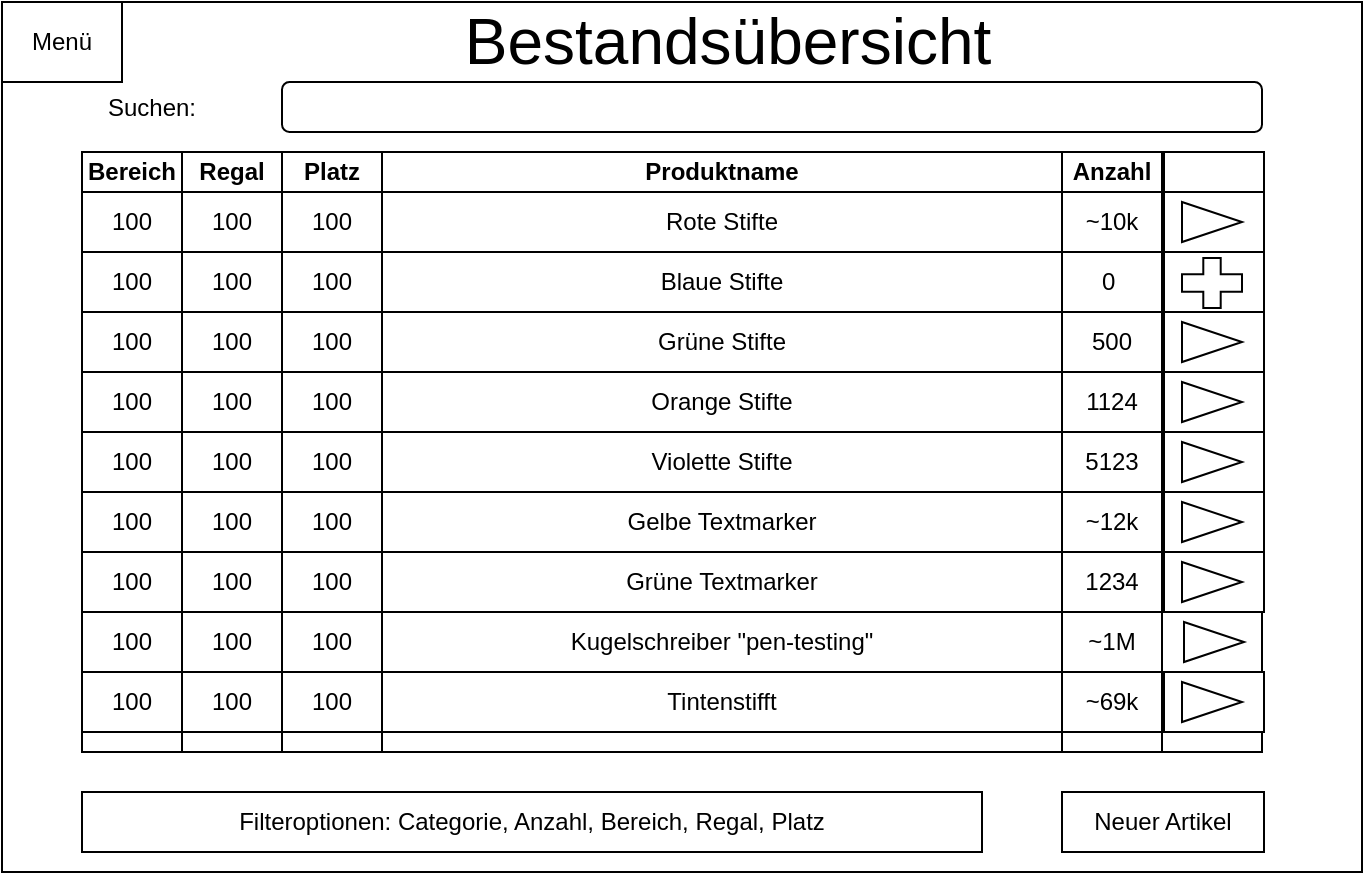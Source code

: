 <mxfile version="12.1.7" type="device" pages="1"><diagram id="zPXy7ZJ7j5uoaM0zwPOt" name="Page-1"><mxGraphModel dx="1072" dy="792" grid="1" gridSize="10" guides="1" tooltips="1" connect="1" arrows="1" fold="1" page="1" pageScale="1" pageWidth="827" pageHeight="1169" math="0" shadow="0"><root><mxCell id="0"/><mxCell id="1" parent="0"/><mxCell id="Kj6vCJWp0SXtGwJfDVSz-1" value="" style="rounded=0;whiteSpace=wrap;html=1;" parent="1" vertex="1"><mxGeometry x="50" y="155" width="680" height="435" as="geometry"/></mxCell><mxCell id="Kj6vCJWp0SXtGwJfDVSz-2" value="" style="rounded=0;whiteSpace=wrap;html=1;" parent="1" vertex="1"><mxGeometry x="90" y="250" width="590" height="280" as="geometry"/></mxCell><mxCell id="Kj6vCJWp0SXtGwJfDVSz-4" value="&lt;font style=&quot;font-size: 32px&quot;&gt;Bestandsübersicht&lt;/font&gt;" style="text;html=1;strokeColor=none;fillColor=none;align=center;verticalAlign=middle;whiteSpace=wrap;rounded=0;" parent="1" vertex="1"><mxGeometry x="263" y="155" width="300" height="40" as="geometry"/></mxCell><mxCell id="Kj6vCJWp0SXtGwJfDVSz-8" value="100" style="rounded=0;whiteSpace=wrap;html=1;" parent="1" vertex="1"><mxGeometry x="90" y="250" width="50" height="30" as="geometry"/></mxCell><mxCell id="Kj6vCJWp0SXtGwJfDVSz-9" value="100" style="rounded=0;whiteSpace=wrap;html=1;" parent="1" vertex="1"><mxGeometry x="190" y="250" width="50" height="30" as="geometry"/></mxCell><mxCell id="Kj6vCJWp0SXtGwJfDVSz-10" value="100" style="rounded=0;whiteSpace=wrap;html=1;" parent="1" vertex="1"><mxGeometry x="140" y="250" width="50" height="30" as="geometry"/></mxCell><mxCell id="Kj6vCJWp0SXtGwJfDVSz-11" value="Bereich" style="rounded=0;whiteSpace=wrap;html=1;fontStyle=1" parent="1" vertex="1"><mxGeometry x="90" y="230" width="50" height="20" as="geometry"/></mxCell><mxCell id="Kj6vCJWp0SXtGwJfDVSz-12" value="Rote Stifte" style="rounded=0;whiteSpace=wrap;html=1;" parent="1" vertex="1"><mxGeometry x="240" y="250" width="340" height="30" as="geometry"/></mxCell><mxCell id="Kj6vCJWp0SXtGwJfDVSz-13" value="" style="rounded=0;whiteSpace=wrap;html=1;" parent="1" vertex="1"><mxGeometry x="631" y="250" width="50" height="30" as="geometry"/></mxCell><mxCell id="Kj6vCJWp0SXtGwJfDVSz-14" value="" style="triangle;whiteSpace=wrap;html=1;" parent="1" vertex="1"><mxGeometry x="640" y="255" width="30" height="20" as="geometry"/></mxCell><mxCell id="Kj6vCJWp0SXtGwJfDVSz-23" value="~10k" style="rounded=0;whiteSpace=wrap;html=1;" parent="1" vertex="1"><mxGeometry x="580" y="250" width="50" height="30" as="geometry"/></mxCell><mxCell id="Kj6vCJWp0SXtGwJfDVSz-24" value="Regal" style="rounded=0;whiteSpace=wrap;html=1;fontStyle=1" parent="1" vertex="1"><mxGeometry x="140" y="230" width="50" height="20" as="geometry"/></mxCell><mxCell id="Kj6vCJWp0SXtGwJfDVSz-25" value="Produktname" style="rounded=0;whiteSpace=wrap;html=1;fontStyle=1" parent="1" vertex="1"><mxGeometry x="240" y="230" width="340" height="20" as="geometry"/></mxCell><mxCell id="Kj6vCJWp0SXtGwJfDVSz-26" value="Platz" style="rounded=0;whiteSpace=wrap;html=1;fontStyle=1" parent="1" vertex="1"><mxGeometry x="190" y="230" width="50" height="20" as="geometry"/></mxCell><mxCell id="Kj6vCJWp0SXtGwJfDVSz-27" value="Anzahl" style="rounded=0;whiteSpace=wrap;html=1;fontStyle=1" parent="1" vertex="1"><mxGeometry x="580" y="230" width="50" height="20" as="geometry"/></mxCell><mxCell id="Kj6vCJWp0SXtGwJfDVSz-28" value="" style="rounded=0;whiteSpace=wrap;html=1;fontStyle=1" parent="1" vertex="1"><mxGeometry x="631" y="230" width="50" height="20" as="geometry"/></mxCell><mxCell id="Kj6vCJWp0SXtGwJfDVSz-30" value="100" style="rounded=0;whiteSpace=wrap;html=1;" parent="1" vertex="1"><mxGeometry x="90" y="280" width="50" height="30" as="geometry"/></mxCell><mxCell id="Kj6vCJWp0SXtGwJfDVSz-31" value="100" style="rounded=0;whiteSpace=wrap;html=1;" parent="1" vertex="1"><mxGeometry x="190" y="280" width="50" height="30" as="geometry"/></mxCell><mxCell id="Kj6vCJWp0SXtGwJfDVSz-32" value="100" style="rounded=0;whiteSpace=wrap;html=1;" parent="1" vertex="1"><mxGeometry x="140" y="280" width="50" height="30" as="geometry"/></mxCell><mxCell id="Kj6vCJWp0SXtGwJfDVSz-33" value="Blaue Stifte" style="rounded=0;whiteSpace=wrap;html=1;" parent="1" vertex="1"><mxGeometry x="240" y="280" width="340" height="30" as="geometry"/></mxCell><mxCell id="Kj6vCJWp0SXtGwJfDVSz-34" value="" style="rounded=0;whiteSpace=wrap;html=1;" parent="1" vertex="1"><mxGeometry x="631" y="280" width="50" height="30" as="geometry"/></mxCell><mxCell id="Kj6vCJWp0SXtGwJfDVSz-36" value="0&amp;nbsp;" style="rounded=0;whiteSpace=wrap;html=1;" parent="1" vertex="1"><mxGeometry x="580" y="280" width="50" height="30" as="geometry"/></mxCell><mxCell id="Kj6vCJWp0SXtGwJfDVSz-37" value="100" style="rounded=0;whiteSpace=wrap;html=1;" parent="1" vertex="1"><mxGeometry x="90" y="310" width="50" height="30" as="geometry"/></mxCell><mxCell id="Kj6vCJWp0SXtGwJfDVSz-38" value="100" style="rounded=0;whiteSpace=wrap;html=1;" parent="1" vertex="1"><mxGeometry x="190" y="310" width="50" height="30" as="geometry"/></mxCell><mxCell id="Kj6vCJWp0SXtGwJfDVSz-39" value="100" style="rounded=0;whiteSpace=wrap;html=1;" parent="1" vertex="1"><mxGeometry x="140" y="310" width="50" height="30" as="geometry"/></mxCell><mxCell id="Kj6vCJWp0SXtGwJfDVSz-40" value="Grüne Stifte" style="rounded=0;whiteSpace=wrap;html=1;" parent="1" vertex="1"><mxGeometry x="240" y="310" width="340" height="30" as="geometry"/></mxCell><mxCell id="Kj6vCJWp0SXtGwJfDVSz-41" value="" style="rounded=0;whiteSpace=wrap;html=1;" parent="1" vertex="1"><mxGeometry x="631" y="310" width="50" height="30" as="geometry"/></mxCell><mxCell id="Kj6vCJWp0SXtGwJfDVSz-42" value="" style="triangle;whiteSpace=wrap;html=1;" parent="1" vertex="1"><mxGeometry x="640" y="315" width="30" height="20" as="geometry"/></mxCell><mxCell id="Kj6vCJWp0SXtGwJfDVSz-43" value="500" style="rounded=0;whiteSpace=wrap;html=1;" parent="1" vertex="1"><mxGeometry x="580" y="310" width="50" height="30" as="geometry"/></mxCell><mxCell id="Kj6vCJWp0SXtGwJfDVSz-44" value="100" style="rounded=0;whiteSpace=wrap;html=1;" parent="1" vertex="1"><mxGeometry x="90" y="340" width="50" height="30" as="geometry"/></mxCell><mxCell id="Kj6vCJWp0SXtGwJfDVSz-45" value="100" style="rounded=0;whiteSpace=wrap;html=1;" parent="1" vertex="1"><mxGeometry x="190" y="340" width="50" height="30" as="geometry"/></mxCell><mxCell id="Kj6vCJWp0SXtGwJfDVSz-46" value="100" style="rounded=0;whiteSpace=wrap;html=1;" parent="1" vertex="1"><mxGeometry x="140" y="340" width="50" height="30" as="geometry"/></mxCell><mxCell id="Kj6vCJWp0SXtGwJfDVSz-47" value="Orange Stifte" style="rounded=0;whiteSpace=wrap;html=1;" parent="1" vertex="1"><mxGeometry x="240" y="340" width="340" height="30" as="geometry"/></mxCell><mxCell id="Kj6vCJWp0SXtGwJfDVSz-48" value="" style="rounded=0;whiteSpace=wrap;html=1;" parent="1" vertex="1"><mxGeometry x="631" y="340" width="50" height="30" as="geometry"/></mxCell><mxCell id="Kj6vCJWp0SXtGwJfDVSz-49" value="" style="triangle;whiteSpace=wrap;html=1;" parent="1" vertex="1"><mxGeometry x="640" y="345" width="30" height="20" as="geometry"/></mxCell><mxCell id="Kj6vCJWp0SXtGwJfDVSz-50" value="1124" style="rounded=0;whiteSpace=wrap;html=1;" parent="1" vertex="1"><mxGeometry x="580" y="340" width="50" height="30" as="geometry"/></mxCell><mxCell id="Kj6vCJWp0SXtGwJfDVSz-65" value="100" style="rounded=0;whiteSpace=wrap;html=1;" parent="1" vertex="1"><mxGeometry x="90" y="370" width="50" height="30" as="geometry"/></mxCell><mxCell id="Kj6vCJWp0SXtGwJfDVSz-66" value="100" style="rounded=0;whiteSpace=wrap;html=1;" parent="1" vertex="1"><mxGeometry x="190" y="370" width="50" height="30" as="geometry"/></mxCell><mxCell id="Kj6vCJWp0SXtGwJfDVSz-67" value="100" style="rounded=0;whiteSpace=wrap;html=1;" parent="1" vertex="1"><mxGeometry x="140" y="370" width="50" height="30" as="geometry"/></mxCell><mxCell id="Kj6vCJWp0SXtGwJfDVSz-68" value="Violette Stifte" style="rounded=0;whiteSpace=wrap;html=1;" parent="1" vertex="1"><mxGeometry x="240" y="370" width="340" height="30" as="geometry"/></mxCell><mxCell id="Kj6vCJWp0SXtGwJfDVSz-69" value="" style="rounded=0;whiteSpace=wrap;html=1;" parent="1" vertex="1"><mxGeometry x="631" y="370" width="50" height="30" as="geometry"/></mxCell><mxCell id="Kj6vCJWp0SXtGwJfDVSz-70" value="" style="triangle;whiteSpace=wrap;html=1;" parent="1" vertex="1"><mxGeometry x="640" y="375" width="30" height="20" as="geometry"/></mxCell><mxCell id="Kj6vCJWp0SXtGwJfDVSz-71" value="5123" style="rounded=0;whiteSpace=wrap;html=1;" parent="1" vertex="1"><mxGeometry x="580" y="370" width="50" height="30" as="geometry"/></mxCell><mxCell id="Kj6vCJWp0SXtGwJfDVSz-72" value="100" style="rounded=0;whiteSpace=wrap;html=1;" parent="1" vertex="1"><mxGeometry x="90" y="400" width="50" height="30" as="geometry"/></mxCell><mxCell id="Kj6vCJWp0SXtGwJfDVSz-73" value="100" style="rounded=0;whiteSpace=wrap;html=1;" parent="1" vertex="1"><mxGeometry x="190" y="400" width="50" height="30" as="geometry"/></mxCell><mxCell id="Kj6vCJWp0SXtGwJfDVSz-74" value="100" style="rounded=0;whiteSpace=wrap;html=1;" parent="1" vertex="1"><mxGeometry x="140" y="400" width="50" height="30" as="geometry"/></mxCell><mxCell id="Kj6vCJWp0SXtGwJfDVSz-75" value="Gelbe Textmarker" style="rounded=0;whiteSpace=wrap;html=1;" parent="1" vertex="1"><mxGeometry x="240" y="400" width="340" height="30" as="geometry"/></mxCell><mxCell id="Kj6vCJWp0SXtGwJfDVSz-76" value="" style="rounded=0;whiteSpace=wrap;html=1;" parent="1" vertex="1"><mxGeometry x="631" y="400" width="50" height="30" as="geometry"/></mxCell><mxCell id="Kj6vCJWp0SXtGwJfDVSz-77" value="" style="triangle;whiteSpace=wrap;html=1;" parent="1" vertex="1"><mxGeometry x="640" y="405" width="30" height="20" as="geometry"/></mxCell><mxCell id="Kj6vCJWp0SXtGwJfDVSz-78" value="~12k" style="rounded=0;whiteSpace=wrap;html=1;" parent="1" vertex="1"><mxGeometry x="580" y="400" width="50" height="30" as="geometry"/></mxCell><mxCell id="Kj6vCJWp0SXtGwJfDVSz-79" value="100" style="rounded=0;whiteSpace=wrap;html=1;" parent="1" vertex="1"><mxGeometry x="90" y="430" width="50" height="30" as="geometry"/></mxCell><mxCell id="Kj6vCJWp0SXtGwJfDVSz-80" value="100" style="rounded=0;whiteSpace=wrap;html=1;" parent="1" vertex="1"><mxGeometry x="190" y="430" width="50" height="30" as="geometry"/></mxCell><mxCell id="Kj6vCJWp0SXtGwJfDVSz-81" value="100" style="rounded=0;whiteSpace=wrap;html=1;" parent="1" vertex="1"><mxGeometry x="140" y="430" width="50" height="30" as="geometry"/></mxCell><mxCell id="Kj6vCJWp0SXtGwJfDVSz-82" value="Grüne Textmarker" style="rounded=0;whiteSpace=wrap;html=1;" parent="1" vertex="1"><mxGeometry x="240" y="430" width="340" height="30" as="geometry"/></mxCell><mxCell id="Kj6vCJWp0SXtGwJfDVSz-83" value="" style="rounded=0;whiteSpace=wrap;html=1;" parent="1" vertex="1"><mxGeometry x="631" y="430" width="50" height="30" as="geometry"/></mxCell><mxCell id="Kj6vCJWp0SXtGwJfDVSz-84" value="" style="triangle;whiteSpace=wrap;html=1;" parent="1" vertex="1"><mxGeometry x="640" y="435" width="30" height="20" as="geometry"/></mxCell><mxCell id="Kj6vCJWp0SXtGwJfDVSz-85" value="1234" style="rounded=0;whiteSpace=wrap;html=1;" parent="1" vertex="1"><mxGeometry x="580" y="430" width="50" height="30" as="geometry"/></mxCell><mxCell id="Kj6vCJWp0SXtGwJfDVSz-94" value="100" style="rounded=0;whiteSpace=wrap;html=1;" parent="1" vertex="1"><mxGeometry x="90" y="460" width="50" height="30" as="geometry"/></mxCell><mxCell id="Kj6vCJWp0SXtGwJfDVSz-95" value="100" style="rounded=0;whiteSpace=wrap;html=1;" parent="1" vertex="1"><mxGeometry x="190" y="460" width="50" height="30" as="geometry"/></mxCell><mxCell id="Kj6vCJWp0SXtGwJfDVSz-96" value="100" style="rounded=0;whiteSpace=wrap;html=1;" parent="1" vertex="1"><mxGeometry x="140" y="460" width="50" height="30" as="geometry"/></mxCell><mxCell id="Kj6vCJWp0SXtGwJfDVSz-97" value="Kugelschreiber &quot;pen-testing&quot;" style="rounded=0;whiteSpace=wrap;html=1;" parent="1" vertex="1"><mxGeometry x="240" y="460" width="340" height="30" as="geometry"/></mxCell><mxCell id="Kj6vCJWp0SXtGwJfDVSz-98" value="" style="rounded=0;whiteSpace=wrap;html=1;" parent="1" vertex="1"><mxGeometry x="630" y="460" width="50" height="30" as="geometry"/></mxCell><mxCell id="Kj6vCJWp0SXtGwJfDVSz-99" value="" style="triangle;whiteSpace=wrap;html=1;" parent="1" vertex="1"><mxGeometry x="641" y="465" width="30" height="20" as="geometry"/></mxCell><mxCell id="Kj6vCJWp0SXtGwJfDVSz-100" value="~1M" style="rounded=0;whiteSpace=wrap;html=1;" parent="1" vertex="1"><mxGeometry x="580" y="460" width="50" height="30" as="geometry"/></mxCell><mxCell id="Kj6vCJWp0SXtGwJfDVSz-101" value="100" style="rounded=0;whiteSpace=wrap;html=1;" parent="1" vertex="1"><mxGeometry x="90" y="490" width="50" height="30" as="geometry"/></mxCell><mxCell id="Kj6vCJWp0SXtGwJfDVSz-102" value="100" style="rounded=0;whiteSpace=wrap;html=1;" parent="1" vertex="1"><mxGeometry x="190" y="490" width="50" height="30" as="geometry"/></mxCell><mxCell id="Kj6vCJWp0SXtGwJfDVSz-103" value="100" style="rounded=0;whiteSpace=wrap;html=1;" parent="1" vertex="1"><mxGeometry x="140" y="490" width="50" height="30" as="geometry"/></mxCell><mxCell id="Kj6vCJWp0SXtGwJfDVSz-104" value="Tintenstifft" style="rounded=0;whiteSpace=wrap;html=1;" parent="1" vertex="1"><mxGeometry x="240" y="490" width="340" height="30" as="geometry"/></mxCell><mxCell id="Kj6vCJWp0SXtGwJfDVSz-105" value="" style="rounded=0;whiteSpace=wrap;html=1;" parent="1" vertex="1"><mxGeometry x="631" y="490" width="50" height="30" as="geometry"/></mxCell><mxCell id="Kj6vCJWp0SXtGwJfDVSz-106" value="" style="triangle;whiteSpace=wrap;html=1;" parent="1" vertex="1"><mxGeometry x="640" y="495" width="30" height="20" as="geometry"/></mxCell><mxCell id="Kj6vCJWp0SXtGwJfDVSz-107" value="~69k" style="rounded=0;whiteSpace=wrap;html=1;" parent="1" vertex="1"><mxGeometry x="580" y="490" width="50" height="30" as="geometry"/></mxCell><mxCell id="Kj6vCJWp0SXtGwJfDVSz-108" value="" style="rounded=0;whiteSpace=wrap;html=1;" parent="1" vertex="1"><mxGeometry x="90" y="520" width="50" height="10" as="geometry"/></mxCell><mxCell id="Kj6vCJWp0SXtGwJfDVSz-109" value="" style="rounded=0;whiteSpace=wrap;html=1;" parent="1" vertex="1"><mxGeometry x="140" y="520" width="50" height="10" as="geometry"/></mxCell><mxCell id="Kj6vCJWp0SXtGwJfDVSz-110" value="" style="rounded=0;whiteSpace=wrap;html=1;" parent="1" vertex="1"><mxGeometry x="190" y="520" width="50" height="10" as="geometry"/></mxCell><mxCell id="Kj6vCJWp0SXtGwJfDVSz-111" value="" style="rounded=0;whiteSpace=wrap;html=1;" parent="1" vertex="1"><mxGeometry x="240" y="520" width="340" height="10" as="geometry"/></mxCell><mxCell id="Kj6vCJWp0SXtGwJfDVSz-112" value="" style="rounded=0;whiteSpace=wrap;html=1;" parent="1" vertex="1"><mxGeometry x="580" y="520" width="50" height="10" as="geometry"/></mxCell><mxCell id="Kj6vCJWp0SXtGwJfDVSz-113" value="" style="rounded=0;whiteSpace=wrap;html=1;" parent="1" vertex="1"><mxGeometry x="630" y="520" width="50" height="10" as="geometry"/></mxCell><mxCell id="Kj6vCJWp0SXtGwJfDVSz-117" value="" style="shape=cross;whiteSpace=wrap;html=1;size=0.348;" parent="1" vertex="1"><mxGeometry x="640" y="283" width="30" height="25" as="geometry"/></mxCell><mxCell id="Kj6vCJWp0SXtGwJfDVSz-125" value="" style="rounded=1;whiteSpace=wrap;html=1;" parent="1" vertex="1"><mxGeometry x="190" y="195" width="490" height="25" as="geometry"/></mxCell><mxCell id="Kj6vCJWp0SXtGwJfDVSz-126" value="Suchen:" style="text;html=1;strokeColor=none;fillColor=none;align=center;verticalAlign=middle;whiteSpace=wrap;rounded=0;" parent="1" vertex="1"><mxGeometry x="100" y="197.5" width="50" height="20" as="geometry"/></mxCell><mxCell id="Kj6vCJWp0SXtGwJfDVSz-127" value="Neuer Artikel" style="rounded=0;whiteSpace=wrap;html=1;" parent="1" vertex="1"><mxGeometry x="580" y="550" width="101" height="30" as="geometry"/></mxCell><mxCell id="Kj6vCJWp0SXtGwJfDVSz-128" value="Filteroptionen: Categorie, Anzahl, Bereich, Regal, Platz" style="rounded=0;whiteSpace=wrap;html=1;" parent="1" vertex="1"><mxGeometry x="90" y="550" width="450" height="30" as="geometry"/></mxCell><mxCell id="pMK8K_GZLH2-Ep37AIAL-1" value="Menü" style="rounded=0;whiteSpace=wrap;html=1;" vertex="1" parent="1"><mxGeometry x="50" y="155" width="60" height="40" as="geometry"/></mxCell></root></mxGraphModel></diagram></mxfile>